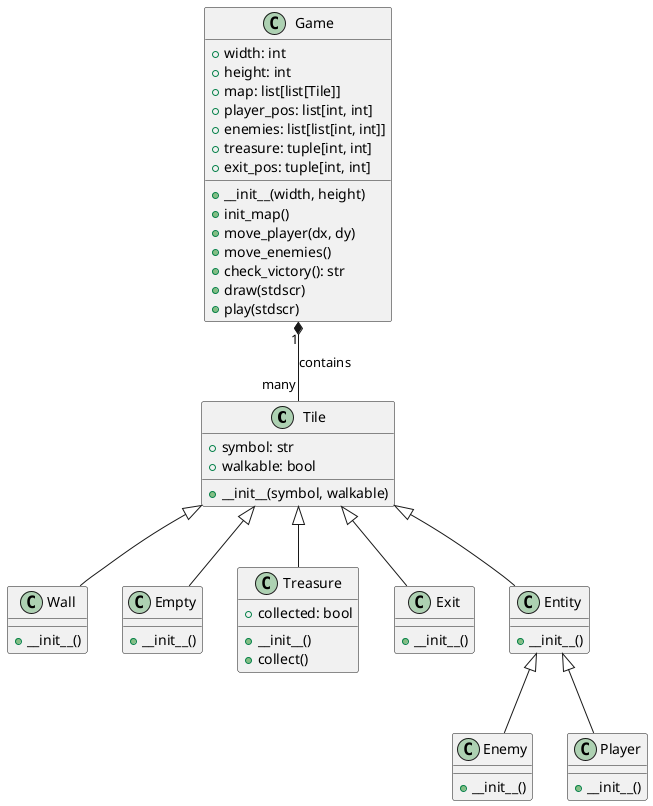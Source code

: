 @startuml
class Tile {
    + symbol: str
    + walkable: bool
    + __init__(symbol, walkable)
}

class Wall {
    + __init__()
}

class Empty {
    + __init__()
}

class Treasure {
    + collected: bool
    + __init__()
    + collect()
}

class Exit {
    + __init__()
}

class Entity {
    + __init__()

}

Tile <|-- Entity

class Enemy {
    + __init__()
}

class Player {
    + __init__()
}

class Game {
    + width: int
    + height: int
    + map: list[list[Tile]]
    + player_pos: list[int, int]
    + enemies: list[list[int, int]]
    + treasure: tuple[int, int]
    + exit_pos: tuple[int, int]
    + __init__(width, height)
    + init_map()
    + move_player(dx, dy)
    + move_enemies()
    + check_victory(): str
    + draw(stdscr)
    + play(stdscr)
}

Tile <|-- Wall
Tile <|-- Empty
Tile <|-- Treasure
Tile <|-- Exit
Entity <|-- Enemy
Entity <|-- Player

Game "1" *-- "many" Tile : contains
@enduml
